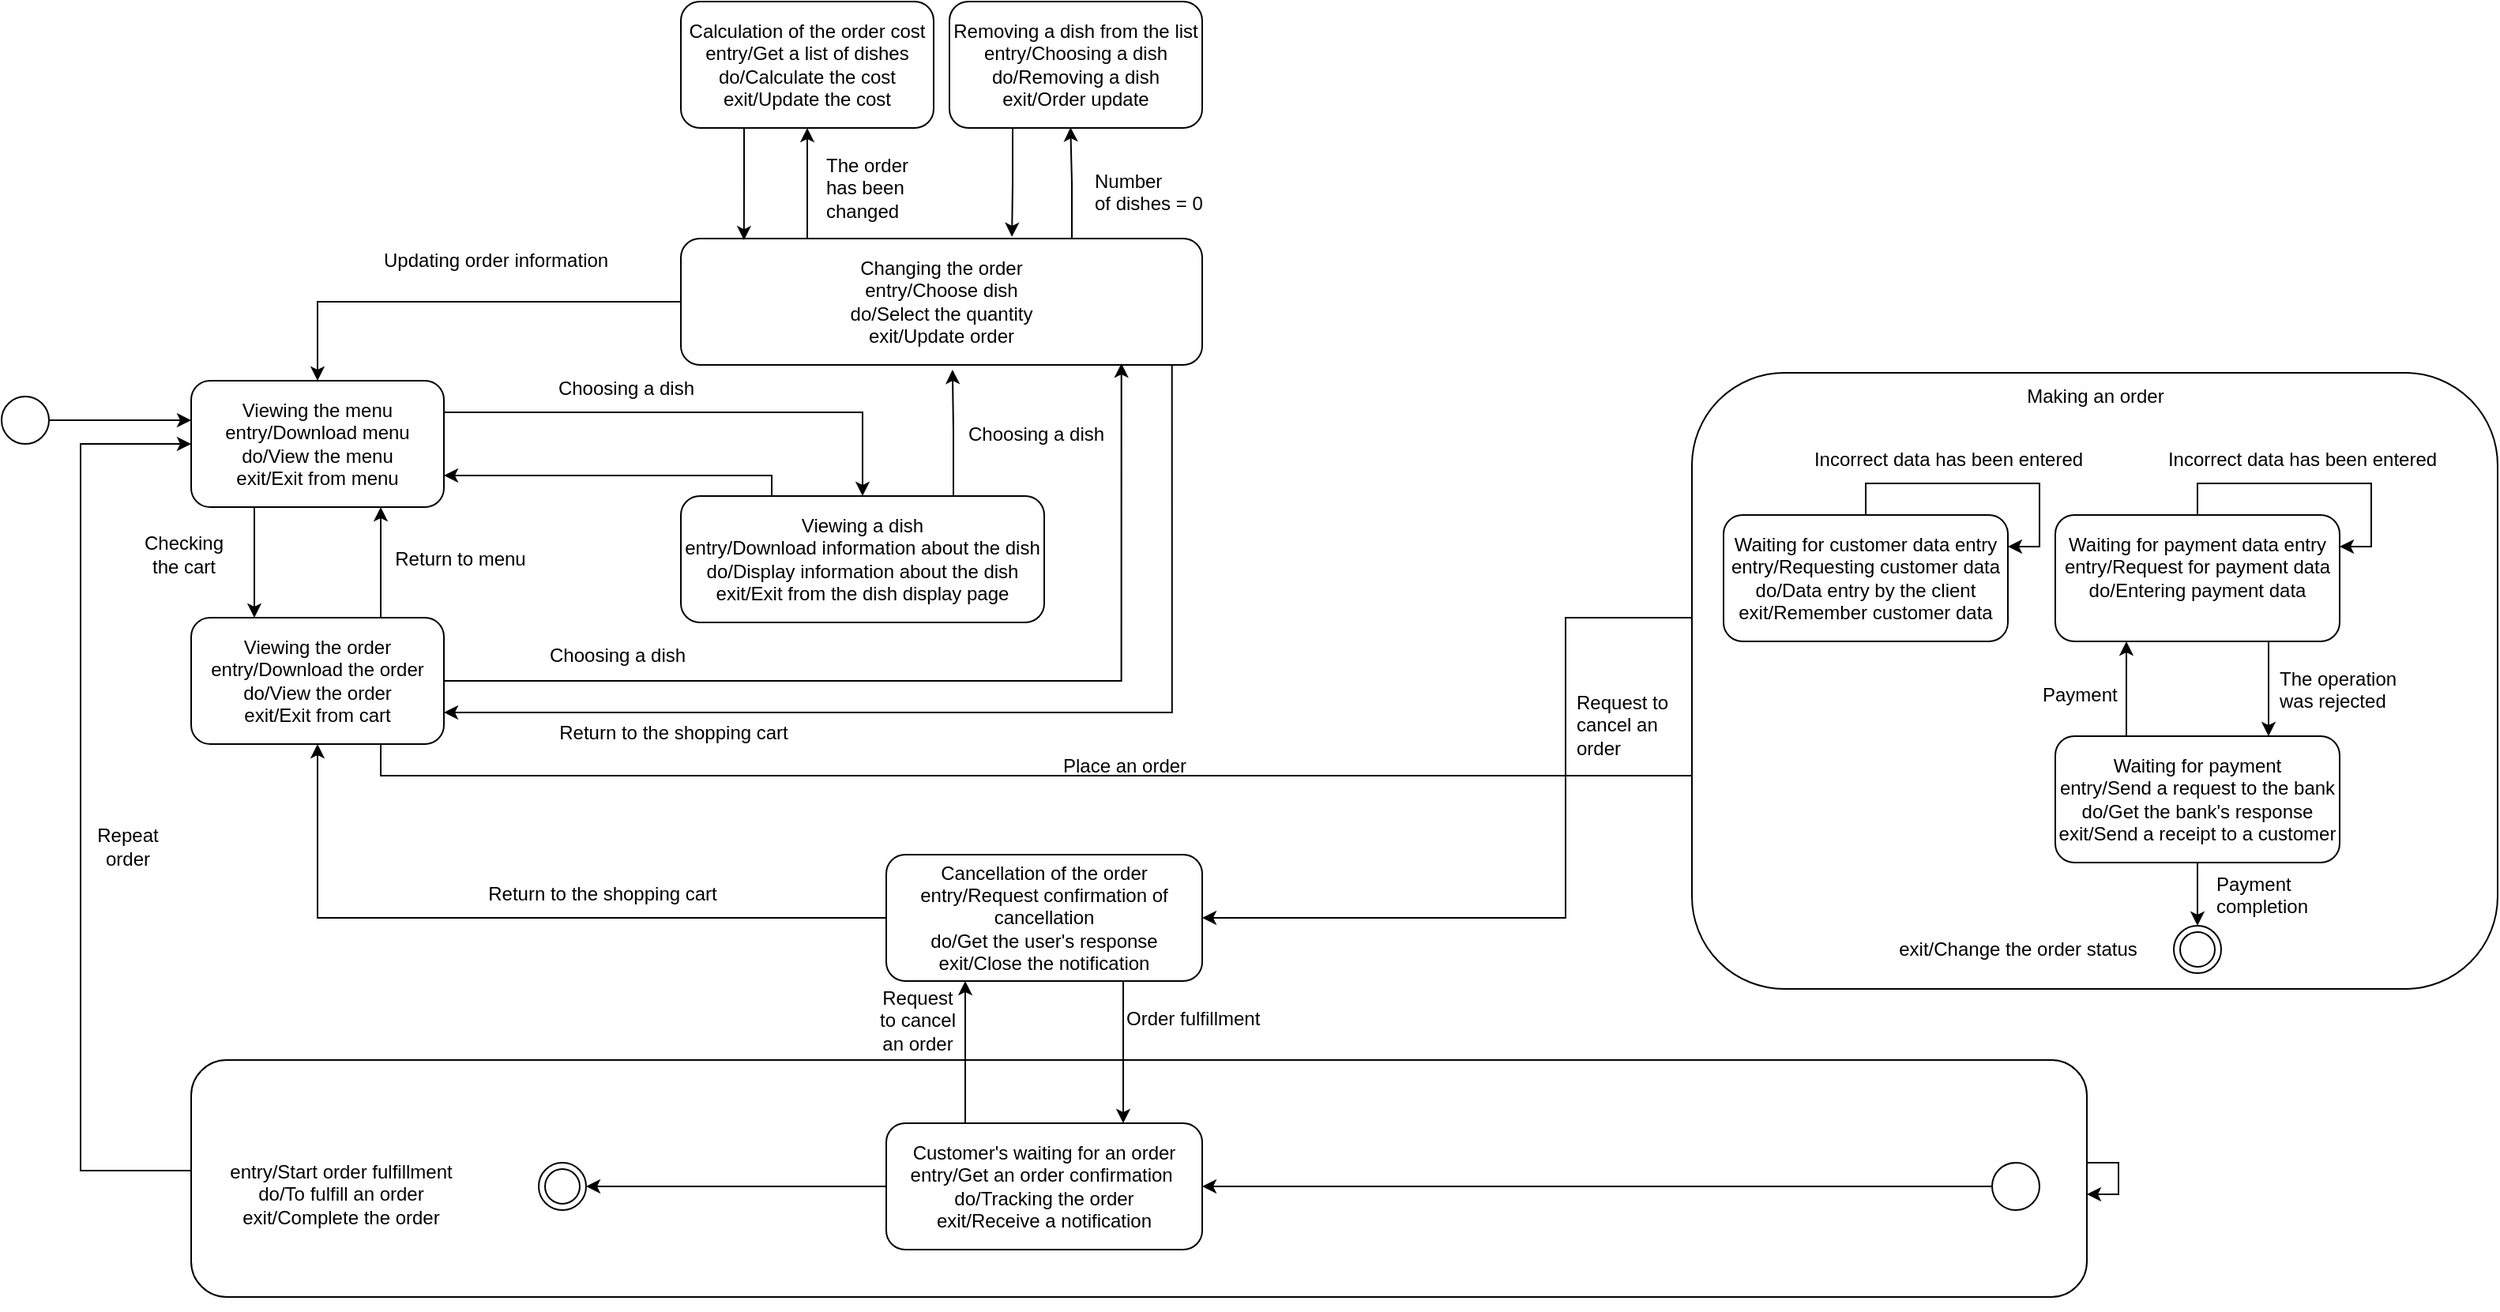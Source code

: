 <mxfile version="23.1.5" type="device">
  <diagram name="Страница — 1" id="G8rbPwrhZbEIXFaJwkwq">
    <mxGraphModel dx="2977" dy="2204" grid="1" gridSize="10" guides="1" tooltips="1" connect="1" arrows="1" fold="1" page="1" pageScale="1" pageWidth="827" pageHeight="1169" math="0" shadow="0">
      <root>
        <mxCell id="0" />
        <mxCell id="1" parent="0" />
        <mxCell id="jibFbIoZxmriguDROXIY-3" style="edgeStyle=orthogonalEdgeStyle;rounded=0;orthogonalLoop=1;jettySize=auto;html=1;exitX=0.25;exitY=1;exitDx=0;exitDy=0;entryX=0.25;entryY=0;entryDx=0;entryDy=0;" parent="1" source="jibFbIoZxmriguDROXIY-1" target="jibFbIoZxmriguDROXIY-2" edge="1">
          <mxGeometry relative="1" as="geometry" />
        </mxCell>
        <mxCell id="jibFbIoZxmriguDROXIY-23" style="edgeStyle=orthogonalEdgeStyle;rounded=0;orthogonalLoop=1;jettySize=auto;html=1;exitX=1;exitY=0.25;exitDx=0;exitDy=0;entryX=0.5;entryY=0;entryDx=0;entryDy=0;" parent="1" source="jibFbIoZxmriguDROXIY-1" target="jibFbIoZxmriguDROXIY-21" edge="1">
          <mxGeometry relative="1" as="geometry" />
        </mxCell>
        <mxCell id="jibFbIoZxmriguDROXIY-1" value="Viewing the menu&lt;br&gt;entry/Download menu&lt;div&gt;do/View the menu&lt;/div&gt;&lt;div&gt;exit/Exit from menu&lt;/div&gt;" style="rounded=1;whiteSpace=wrap;html=1;" parent="1" vertex="1">
          <mxGeometry x="50" y="90" width="160" height="80" as="geometry" />
        </mxCell>
        <mxCell id="jibFbIoZxmriguDROXIY-4" style="edgeStyle=orthogonalEdgeStyle;rounded=0;orthogonalLoop=1;jettySize=auto;html=1;exitX=0.75;exitY=0;exitDx=0;exitDy=0;entryX=0.75;entryY=1;entryDx=0;entryDy=0;" parent="1" source="jibFbIoZxmriguDROXIY-2" target="jibFbIoZxmriguDROXIY-1" edge="1">
          <mxGeometry relative="1" as="geometry" />
        </mxCell>
        <mxCell id="jibFbIoZxmriguDROXIY-56" style="edgeStyle=orthogonalEdgeStyle;rounded=0;orthogonalLoop=1;jettySize=auto;html=1;exitX=0.75;exitY=1;exitDx=0;exitDy=0;entryX=0.25;entryY=1;entryDx=0;entryDy=0;" parent="1" source="jibFbIoZxmriguDROXIY-2" target="jibFbIoZxmriguDROXIY-34" edge="1">
          <mxGeometry relative="1" as="geometry" />
        </mxCell>
        <mxCell id="jibFbIoZxmriguDROXIY-2" value="Viewing the order&lt;br&gt;entry/Download the order&lt;div&gt;do/View the order&lt;/div&gt;&lt;div&gt;exit/Exit from cart&lt;/div&gt;" style="rounded=1;whiteSpace=wrap;html=1;" parent="1" vertex="1">
          <mxGeometry x="50" y="240" width="160" height="80" as="geometry" />
        </mxCell>
        <mxCell id="jibFbIoZxmriguDROXIY-5" value="" style="ellipse;whiteSpace=wrap;html=1;aspect=fixed;" parent="1" vertex="1">
          <mxGeometry x="-70" y="100" width="30" height="30" as="geometry" />
        </mxCell>
        <mxCell id="jibFbIoZxmriguDROXIY-7" value="Checking&lt;div&gt;the cart&lt;/div&gt;" style="text;html=1;align=center;verticalAlign=middle;resizable=0;points=[];autosize=1;strokeColor=none;fillColor=none;" parent="1" vertex="1">
          <mxGeometry x="10" y="180" width="70" height="40" as="geometry" />
        </mxCell>
        <mxCell id="jibFbIoZxmriguDROXIY-8" value="Return to menu" style="text;html=1;align=center;verticalAlign=middle;resizable=0;points=[];autosize=1;strokeColor=none;fillColor=none;" parent="1" vertex="1">
          <mxGeometry x="165" y="188" width="110" height="30" as="geometry" />
        </mxCell>
        <mxCell id="jibFbIoZxmriguDROXIY-10" style="edgeStyle=orthogonalEdgeStyle;rounded=0;orthogonalLoop=1;jettySize=auto;html=1;exitX=0;exitY=0.5;exitDx=0;exitDy=0;entryX=0.5;entryY=0;entryDx=0;entryDy=0;" parent="1" source="jibFbIoZxmriguDROXIY-9" target="jibFbIoZxmriguDROXIY-1" edge="1">
          <mxGeometry relative="1" as="geometry" />
        </mxCell>
        <mxCell id="jibFbIoZxmriguDROXIY-14" style="edgeStyle=orthogonalEdgeStyle;rounded=0;orthogonalLoop=1;jettySize=auto;html=1;exitX=0.25;exitY=0;exitDx=0;exitDy=0;entryX=0.5;entryY=1;entryDx=0;entryDy=0;" parent="1" source="jibFbIoZxmriguDROXIY-9" target="jibFbIoZxmriguDROXIY-11" edge="1">
          <mxGeometry relative="1" as="geometry">
            <Array as="points">
              <mxPoint x="440" />
            </Array>
          </mxGeometry>
        </mxCell>
        <mxCell id="jibFbIoZxmriguDROXIY-29" style="edgeStyle=orthogonalEdgeStyle;rounded=0;orthogonalLoop=1;jettySize=auto;html=1;exitX=0.942;exitY=0.997;exitDx=0;exitDy=0;entryX=1;entryY=0.75;entryDx=0;entryDy=0;exitPerimeter=0;" parent="1" source="jibFbIoZxmriguDROXIY-9" target="jibFbIoZxmriguDROXIY-2" edge="1">
          <mxGeometry relative="1" as="geometry">
            <Array as="points">
              <mxPoint x="671" y="300" />
            </Array>
          </mxGeometry>
        </mxCell>
        <mxCell id="jibFbIoZxmriguDROXIY-9" value="Changing the order&lt;br&gt;entry/Choose dish&lt;div&gt;do/Select the quantity&lt;/div&gt;&lt;div&gt;exit/Update order&lt;/div&gt;" style="rounded=1;whiteSpace=wrap;html=1;" parent="1" vertex="1">
          <mxGeometry x="360" width="330" height="80" as="geometry" />
        </mxCell>
        <mxCell id="jibFbIoZxmriguDROXIY-11" value="Calculation of the order cost&lt;br&gt;entry/Get a list of dishes&lt;div&gt;do/Calculate the cost&lt;/div&gt;&lt;div&gt;exit/Update the cost&lt;/div&gt;" style="rounded=1;whiteSpace=wrap;html=1;" parent="1" vertex="1">
          <mxGeometry x="360" y="-150" width="160" height="80" as="geometry" />
        </mxCell>
        <mxCell id="jibFbIoZxmriguDROXIY-12" value="Removing a dish from the list&lt;br&gt;entry/Choosing a dish&lt;div&gt;do/Removing a dish&lt;/div&gt;&lt;div&gt;exit/Order update&lt;/div&gt;" style="rounded=1;whiteSpace=wrap;html=1;" parent="1" vertex="1">
          <mxGeometry x="530" y="-150" width="160" height="80" as="geometry" />
        </mxCell>
        <mxCell id="jibFbIoZxmriguDROXIY-13" style="edgeStyle=orthogonalEdgeStyle;rounded=0;orthogonalLoop=1;jettySize=auto;html=1;exitX=0.25;exitY=1;exitDx=0;exitDy=0;entryX=0.121;entryY=0.013;entryDx=0;entryDy=0;entryPerimeter=0;" parent="1" source="jibFbIoZxmriguDROXIY-11" target="jibFbIoZxmriguDROXIY-9" edge="1">
          <mxGeometry relative="1" as="geometry" />
        </mxCell>
        <mxCell id="jibFbIoZxmriguDROXIY-15" style="edgeStyle=orthogonalEdgeStyle;rounded=0;orthogonalLoop=1;jettySize=auto;html=1;exitX=0.25;exitY=1;exitDx=0;exitDy=0;entryX=0.635;entryY=-0.014;entryDx=0;entryDy=0;entryPerimeter=0;" parent="1" source="jibFbIoZxmriguDROXIY-12" target="jibFbIoZxmriguDROXIY-9" edge="1">
          <mxGeometry relative="1" as="geometry" />
        </mxCell>
        <mxCell id="jibFbIoZxmriguDROXIY-16" style="edgeStyle=orthogonalEdgeStyle;rounded=0;orthogonalLoop=1;jettySize=auto;html=1;exitX=0.75;exitY=0;exitDx=0;exitDy=0;entryX=0.479;entryY=0.995;entryDx=0;entryDy=0;entryPerimeter=0;" parent="1" source="jibFbIoZxmriguDROXIY-9" target="jibFbIoZxmriguDROXIY-12" edge="1">
          <mxGeometry relative="1" as="geometry" />
        </mxCell>
        <mxCell id="jibFbIoZxmriguDROXIY-17" value="Updating order information" style="text;whiteSpace=wrap;" parent="1" vertex="1">
          <mxGeometry x="170" width="150" height="30" as="geometry" />
        </mxCell>
        <mxCell id="jibFbIoZxmriguDROXIY-19" value="The order&#xa;has been&#xa;changed" style="text;whiteSpace=wrap;" parent="1" vertex="1">
          <mxGeometry x="450" y="-60" width="70" height="40" as="geometry" />
        </mxCell>
        <mxCell id="jibFbIoZxmriguDROXIY-20" value="Number&#xa;of dishes = 0" style="text;whiteSpace=wrap;" parent="1" vertex="1">
          <mxGeometry x="620" y="-50" width="90" height="40" as="geometry" />
        </mxCell>
        <mxCell id="jibFbIoZxmriguDROXIY-22" style="edgeStyle=orthogonalEdgeStyle;rounded=0;orthogonalLoop=1;jettySize=auto;html=1;exitX=0.25;exitY=0;exitDx=0;exitDy=0;entryX=1;entryY=0.75;entryDx=0;entryDy=0;" parent="1" source="jibFbIoZxmriguDROXIY-21" target="jibFbIoZxmriguDROXIY-1" edge="1">
          <mxGeometry relative="1" as="geometry">
            <Array as="points">
              <mxPoint x="417" y="150" />
            </Array>
          </mxGeometry>
        </mxCell>
        <mxCell id="jibFbIoZxmriguDROXIY-21" value="Viewing a dish&lt;br&gt;entry/Download information about the dish&lt;div&gt;do/Display information about the dish&lt;/div&gt;&lt;div&gt;exit/Exit from the dish display page&lt;/div&gt;" style="rounded=1;whiteSpace=wrap;html=1;" parent="1" vertex="1">
          <mxGeometry x="360" y="163" width="230" height="80" as="geometry" />
        </mxCell>
        <mxCell id="jibFbIoZxmriguDROXIY-24" style="edgeStyle=orthogonalEdgeStyle;rounded=0;orthogonalLoop=1;jettySize=auto;html=1;exitX=0.75;exitY=0;exitDx=0;exitDy=0;entryX=0.521;entryY=1.038;entryDx=0;entryDy=0;entryPerimeter=0;" parent="1" source="jibFbIoZxmriguDROXIY-21" target="jibFbIoZxmriguDROXIY-9" edge="1">
          <mxGeometry relative="1" as="geometry" />
        </mxCell>
        <mxCell id="jibFbIoZxmriguDROXIY-25" value="Choosing a dish" style="text;html=1;align=center;verticalAlign=middle;resizable=0;points=[];autosize=1;strokeColor=none;fillColor=none;" parent="1" vertex="1">
          <mxGeometry x="270" y="80" width="110" height="30" as="geometry" />
        </mxCell>
        <mxCell id="jibFbIoZxmriguDROXIY-26" value="Choosing a dish" style="text;whiteSpace=wrap;" parent="1" vertex="1">
          <mxGeometry x="540" y="110" width="120" height="40" as="geometry" />
        </mxCell>
        <mxCell id="jibFbIoZxmriguDROXIY-27" value="Choosing a dish" style="text;whiteSpace=wrap;" parent="1" vertex="1">
          <mxGeometry x="275" y="250" width="120" height="40" as="geometry" />
        </mxCell>
        <mxCell id="jibFbIoZxmriguDROXIY-28" style="edgeStyle=orthogonalEdgeStyle;rounded=0;orthogonalLoop=1;jettySize=auto;html=1;exitX=1;exitY=0.5;exitDx=0;exitDy=0;entryX=0.845;entryY=0.988;entryDx=0;entryDy=0;entryPerimeter=0;" parent="1" source="jibFbIoZxmriguDROXIY-2" target="jibFbIoZxmriguDROXIY-9" edge="1">
          <mxGeometry relative="1" as="geometry" />
        </mxCell>
        <mxCell id="jibFbIoZxmriguDROXIY-30" value="Return to the shopping cart" style="text;html=1;align=center;verticalAlign=middle;resizable=0;points=[];autosize=1;strokeColor=none;fillColor=none;" parent="1" vertex="1">
          <mxGeometry x="270" y="298" width="170" height="30" as="geometry" />
        </mxCell>
        <mxCell id="jibFbIoZxmriguDROXIY-32" style="edgeStyle=orthogonalEdgeStyle;rounded=0;orthogonalLoop=1;jettySize=auto;html=1;exitX=0;exitY=0.5;exitDx=0;exitDy=0;entryX=0.5;entryY=1;entryDx=0;entryDy=0;" parent="1" source="jibFbIoZxmriguDROXIY-31" target="jibFbIoZxmriguDROXIY-2" edge="1">
          <mxGeometry relative="1" as="geometry" />
        </mxCell>
        <mxCell id="jibFbIoZxmriguDROXIY-31" value="Cancellation of the order&lt;br&gt;entry/Request confirmation of cancellation&lt;div&gt;do/Get the user&#39;s response&lt;/div&gt;&lt;div&gt;exit/Close the notification&lt;/div&gt;" style="rounded=1;whiteSpace=wrap;html=1;" parent="1" vertex="1">
          <mxGeometry x="490" y="390" width="200" height="80" as="geometry" />
        </mxCell>
        <mxCell id="jibFbIoZxmriguDROXIY-33" value="Return to the shopping cart" style="text;html=1;align=center;verticalAlign=middle;resizable=0;points=[];autosize=1;strokeColor=none;fillColor=none;" parent="1" vertex="1">
          <mxGeometry x="225" y="400" width="170" height="30" as="geometry" />
        </mxCell>
        <mxCell id="jibFbIoZxmriguDROXIY-58" style="edgeStyle=orthogonalEdgeStyle;rounded=0;orthogonalLoop=1;jettySize=auto;html=1;exitX=0.5;exitY=1;exitDx=0;exitDy=0;entryX=1;entryY=0.5;entryDx=0;entryDy=0;" parent="1" source="jibFbIoZxmriguDROXIY-34" target="jibFbIoZxmriguDROXIY-31" edge="1">
          <mxGeometry relative="1" as="geometry">
            <Array as="points">
              <mxPoint x="920" y="240" />
              <mxPoint x="920" y="430" />
            </Array>
          </mxGeometry>
        </mxCell>
        <mxCell id="jibFbIoZxmriguDROXIY-34" value="" style="rounded=1;whiteSpace=wrap;html=1;" parent="1" vertex="1">
          <mxGeometry x="1000" y="85" width="510" height="390" as="geometry" />
        </mxCell>
        <mxCell id="jibFbIoZxmriguDROXIY-35" value="Waiting for customer data entry&lt;br&gt;entry/Requesting customer data&lt;div&gt;do/Data entry by the client&lt;/div&gt;&lt;div&gt;exit/Remember customer data&lt;/div&gt;" style="rounded=1;whiteSpace=wrap;html=1;" parent="1" vertex="1">
          <mxGeometry x="1020" y="175" width="180" height="80" as="geometry" />
        </mxCell>
        <mxCell id="jibFbIoZxmriguDROXIY-36" style="edgeStyle=orthogonalEdgeStyle;rounded=0;orthogonalLoop=1;jettySize=auto;html=1;exitX=0.5;exitY=0;exitDx=0;exitDy=0;entryX=1;entryY=0.25;entryDx=0;entryDy=0;" parent="1" source="jibFbIoZxmriguDROXIY-35" target="jibFbIoZxmriguDROXIY-35" edge="1">
          <mxGeometry relative="1" as="geometry" />
        </mxCell>
        <mxCell id="jibFbIoZxmriguDROXIY-37" value="Incorrect data has been entered" style="text;html=1;align=center;verticalAlign=middle;resizable=0;points=[];autosize=1;strokeColor=none;fillColor=none;" parent="1" vertex="1">
          <mxGeometry x="1067" y="125" width="190" height="30" as="geometry" />
        </mxCell>
        <mxCell id="jibFbIoZxmriguDROXIY-38" value="Making an order" style="text;html=1;align=center;verticalAlign=middle;resizable=0;points=[];autosize=1;strokeColor=none;fillColor=none;" parent="1" vertex="1">
          <mxGeometry x="1200" y="85" width="110" height="30" as="geometry" />
        </mxCell>
        <mxCell id="jibFbIoZxmriguDROXIY-39" value="exit/Change the order status" style="text;html=1;align=center;verticalAlign=middle;resizable=0;points=[];autosize=1;strokeColor=none;fillColor=none;" parent="1" vertex="1">
          <mxGeometry x="1121" y="435" width="170" height="30" as="geometry" />
        </mxCell>
        <mxCell id="jibFbIoZxmriguDROXIY-50" style="edgeStyle=orthogonalEdgeStyle;rounded=0;orthogonalLoop=1;jettySize=auto;html=1;exitX=0.75;exitY=1;exitDx=0;exitDy=0;entryX=0.75;entryY=0;entryDx=0;entryDy=0;" parent="1" source="jibFbIoZxmriguDROXIY-40" target="jibFbIoZxmriguDROXIY-48" edge="1">
          <mxGeometry relative="1" as="geometry" />
        </mxCell>
        <mxCell id="jibFbIoZxmriguDROXIY-40" value="Waiting for payment data entry&lt;br&gt;entry/Request for payment data&lt;div&gt;do/Entering payment data&lt;/div&gt;&lt;div&gt;&lt;br&gt;&lt;/div&gt;" style="rounded=1;whiteSpace=wrap;html=1;" parent="1" vertex="1">
          <mxGeometry x="1230" y="175" width="180" height="80" as="geometry" />
        </mxCell>
        <mxCell id="jibFbIoZxmriguDROXIY-45" style="edgeStyle=orthogonalEdgeStyle;rounded=0;orthogonalLoop=1;jettySize=auto;html=1;exitX=0.5;exitY=0;exitDx=0;exitDy=0;entryX=1;entryY=0.25;entryDx=0;entryDy=0;" parent="1" source="jibFbIoZxmriguDROXIY-40" target="jibFbIoZxmriguDROXIY-40" edge="1">
          <mxGeometry relative="1" as="geometry" />
        </mxCell>
        <mxCell id="jibFbIoZxmriguDROXIY-46" value="Incorrect data has been entered" style="text;html=1;align=center;verticalAlign=middle;resizable=0;points=[];autosize=1;strokeColor=none;fillColor=none;" parent="1" vertex="1">
          <mxGeometry x="1291" y="125" width="190" height="30" as="geometry" />
        </mxCell>
        <mxCell id="jibFbIoZxmriguDROXIY-49" style="edgeStyle=orthogonalEdgeStyle;rounded=0;orthogonalLoop=1;jettySize=auto;html=1;exitX=0.25;exitY=0;exitDx=0;exitDy=0;entryX=0.25;entryY=1;entryDx=0;entryDy=0;" parent="1" source="jibFbIoZxmriguDROXIY-48" target="jibFbIoZxmriguDROXIY-40" edge="1">
          <mxGeometry relative="1" as="geometry" />
        </mxCell>
        <mxCell id="jibFbIoZxmriguDROXIY-54" style="edgeStyle=orthogonalEdgeStyle;rounded=0;orthogonalLoop=1;jettySize=auto;html=1;exitX=0.5;exitY=1;exitDx=0;exitDy=0;entryX=0.5;entryY=0;entryDx=0;entryDy=0;" parent="1" source="jibFbIoZxmriguDROXIY-48" target="jibFbIoZxmriguDROXIY-53" edge="1">
          <mxGeometry relative="1" as="geometry" />
        </mxCell>
        <mxCell id="jibFbIoZxmriguDROXIY-48" value="Waiting for payment&lt;div&gt;entry/Send a request to the bank&lt;div&gt;do/Get the bank&#39;s response&lt;/div&gt;&lt;div&gt;exit/Send a receipt to a customer&lt;/div&gt;&lt;/div&gt;" style="rounded=1;whiteSpace=wrap;html=1;" parent="1" vertex="1">
          <mxGeometry x="1230" y="315" width="180" height="80" as="geometry" />
        </mxCell>
        <mxCell id="jibFbIoZxmriguDROXIY-51" value="Payment" style="text;whiteSpace=wrap;" parent="1" vertex="1">
          <mxGeometry x="1220" y="275" width="80" height="40" as="geometry" />
        </mxCell>
        <mxCell id="jibFbIoZxmriguDROXIY-52" value="The operation&#xa;was rejected" style="text;whiteSpace=wrap;" parent="1" vertex="1">
          <mxGeometry x="1370" y="265" width="80" height="40" as="geometry" />
        </mxCell>
        <mxCell id="jibFbIoZxmriguDROXIY-53" value="" style="ellipse;shape=doubleEllipse;whiteSpace=wrap;html=1;aspect=fixed;" parent="1" vertex="1">
          <mxGeometry x="1305" y="435" width="30" height="30" as="geometry" />
        </mxCell>
        <mxCell id="jibFbIoZxmriguDROXIY-55" value="Payment&#xa;completion" style="text;whiteSpace=wrap;" parent="1" vertex="1">
          <mxGeometry x="1330" y="395" width="140" height="40" as="geometry" />
        </mxCell>
        <mxCell id="jibFbIoZxmriguDROXIY-57" value="Place an order" style="text;whiteSpace=wrap;" parent="1" vertex="1">
          <mxGeometry x="600" y="320" width="110" height="40" as="geometry" />
        </mxCell>
        <mxCell id="jibFbIoZxmriguDROXIY-59" value="Request to&#xa;cancel an&#xa;order" style="text;whiteSpace=wrap;" parent="1" vertex="1">
          <mxGeometry x="925" y="280" width="180" height="40" as="geometry" />
        </mxCell>
        <mxCell id="jibFbIoZxmriguDROXIY-84" style="edgeStyle=orthogonalEdgeStyle;rounded=0;orthogonalLoop=1;jettySize=auto;html=1;exitX=0;exitY=0.25;exitDx=0;exitDy=0;entryX=0;entryY=0.5;entryDx=0;entryDy=0;" parent="1" source="jibFbIoZxmriguDROXIY-63" target="jibFbIoZxmriguDROXIY-1" edge="1">
          <mxGeometry relative="1" as="geometry">
            <Array as="points">
              <mxPoint x="-20" y="590" />
              <mxPoint x="-20" y="130" />
            </Array>
          </mxGeometry>
        </mxCell>
        <mxCell id="jibFbIoZxmriguDROXIY-63" value="" style="rounded=1;whiteSpace=wrap;html=1;" parent="1" vertex="1">
          <mxGeometry x="50" y="520" width="1200" height="150" as="geometry" />
        </mxCell>
        <mxCell id="jibFbIoZxmriguDROXIY-67" style="edgeStyle=orthogonalEdgeStyle;rounded=0;orthogonalLoop=1;jettySize=auto;html=1;exitX=0.25;exitY=0;exitDx=0;exitDy=0;entryX=0.25;entryY=1;entryDx=0;entryDy=0;" parent="1" source="jibFbIoZxmriguDROXIY-66" target="jibFbIoZxmriguDROXIY-31" edge="1">
          <mxGeometry relative="1" as="geometry" />
        </mxCell>
        <mxCell id="jibFbIoZxmriguDROXIY-76" style="edgeStyle=orthogonalEdgeStyle;rounded=0;orthogonalLoop=1;jettySize=auto;html=1;exitX=0;exitY=0.5;exitDx=0;exitDy=0;entryX=1;entryY=0.5;entryDx=0;entryDy=0;" parent="1" source="jibFbIoZxmriguDROXIY-66" target="jibFbIoZxmriguDROXIY-73" edge="1">
          <mxGeometry relative="1" as="geometry" />
        </mxCell>
        <mxCell id="jibFbIoZxmriguDROXIY-66" value="Customer&#39;s waiting for an order&lt;br&gt;entry/Get an order confirmation&amp;nbsp;&lt;div&gt;do/Tracking the order&lt;/div&gt;&lt;div&gt;exit/Receive a&lt;span style=&quot;background-color: initial;&quot;&gt;&amp;nbsp;notification&lt;/span&gt;&lt;/div&gt;" style="rounded=1;whiteSpace=wrap;html=1;" parent="1" vertex="1">
          <mxGeometry x="490" y="560" width="200" height="80" as="geometry" />
        </mxCell>
        <mxCell id="jibFbIoZxmriguDROXIY-69" style="edgeStyle=orthogonalEdgeStyle;rounded=0;orthogonalLoop=1;jettySize=auto;html=1;exitX=0.5;exitY=1;exitDx=0;exitDy=0;entryX=0.75;entryY=0;entryDx=0;entryDy=0;" parent="1" source="jibFbIoZxmriguDROXIY-31" target="jibFbIoZxmriguDROXIY-66" edge="1">
          <mxGeometry relative="1" as="geometry">
            <Array as="points">
              <mxPoint x="640" y="470" />
            </Array>
          </mxGeometry>
        </mxCell>
        <mxCell id="jibFbIoZxmriguDROXIY-71" value="Request to cancel an order" style="text;html=1;align=center;verticalAlign=middle;whiteSpace=wrap;rounded=0;" parent="1" vertex="1">
          <mxGeometry x="480" y="480" width="60" height="30" as="geometry" />
        </mxCell>
        <mxCell id="jibFbIoZxmriguDROXIY-72" value="Order fulfillment" style="text;whiteSpace=wrap;" parent="1" vertex="1">
          <mxGeometry x="640" y="480" width="90" height="40" as="geometry" />
        </mxCell>
        <mxCell id="jibFbIoZxmriguDROXIY-73" value="" style="ellipse;shape=doubleEllipse;whiteSpace=wrap;html=1;aspect=fixed;" parent="1" vertex="1">
          <mxGeometry x="270" y="585" width="30" height="30" as="geometry" />
        </mxCell>
        <mxCell id="jibFbIoZxmriguDROXIY-81" style="edgeStyle=orthogonalEdgeStyle;rounded=0;orthogonalLoop=1;jettySize=auto;html=1;exitX=0;exitY=0.5;exitDx=0;exitDy=0;entryX=1;entryY=0.5;entryDx=0;entryDy=0;" parent="1" source="jibFbIoZxmriguDROXIY-78" target="jibFbIoZxmriguDROXIY-66" edge="1">
          <mxGeometry relative="1" as="geometry" />
        </mxCell>
        <mxCell id="jibFbIoZxmriguDROXIY-78" value="" style="ellipse;whiteSpace=wrap;html=1;aspect=fixed;" parent="1" vertex="1">
          <mxGeometry x="1190" y="585" width="30" height="30" as="geometry" />
        </mxCell>
        <mxCell id="jibFbIoZxmriguDROXIY-85" style="edgeStyle=orthogonalEdgeStyle;rounded=0;orthogonalLoop=1;jettySize=auto;html=1;exitX=1;exitY=0.5;exitDx=0;exitDy=0;entryX=0;entryY=0.313;entryDx=0;entryDy=0;entryPerimeter=0;" parent="1" source="jibFbIoZxmriguDROXIY-5" target="jibFbIoZxmriguDROXIY-1" edge="1">
          <mxGeometry relative="1" as="geometry" />
        </mxCell>
        <mxCell id="jibFbIoZxmriguDROXIY-86" value="Repeat order" style="text;html=1;align=center;verticalAlign=middle;whiteSpace=wrap;rounded=0;" parent="1" vertex="1">
          <mxGeometry x="-20" y="370" width="60" height="30" as="geometry" />
        </mxCell>
        <mxCell id="jibFbIoZxmriguDROXIY-88" value="entry/Start order fulfillment&lt;div&gt;do/To fulfill an order&lt;br&gt;&lt;/div&gt;&lt;div&gt;exit/Complete the order&lt;br&gt;&lt;/div&gt;" style="text;html=1;align=center;verticalAlign=middle;whiteSpace=wrap;rounded=0;" parent="1" vertex="1">
          <mxGeometry x="70" y="570" width="150" height="70" as="geometry" />
        </mxCell>
        <mxCell id="I_wMmgDZGtrlNd8l1IYA-1" style="edgeStyle=orthogonalEdgeStyle;rounded=0;orthogonalLoop=1;jettySize=auto;html=1;exitX=0.5;exitY=1;exitDx=0;exitDy=0;" edge="1" parent="1" source="jibFbIoZxmriguDROXIY-63" target="jibFbIoZxmriguDROXIY-63">
          <mxGeometry relative="1" as="geometry" />
        </mxCell>
        <mxCell id="I_wMmgDZGtrlNd8l1IYA-2" style="edgeStyle=orthogonalEdgeStyle;rounded=0;orthogonalLoop=1;jettySize=auto;html=1;" edge="1" parent="1" source="jibFbIoZxmriguDROXIY-63" target="jibFbIoZxmriguDROXIY-63">
          <mxGeometry relative="1" as="geometry" />
        </mxCell>
      </root>
    </mxGraphModel>
  </diagram>
</mxfile>
